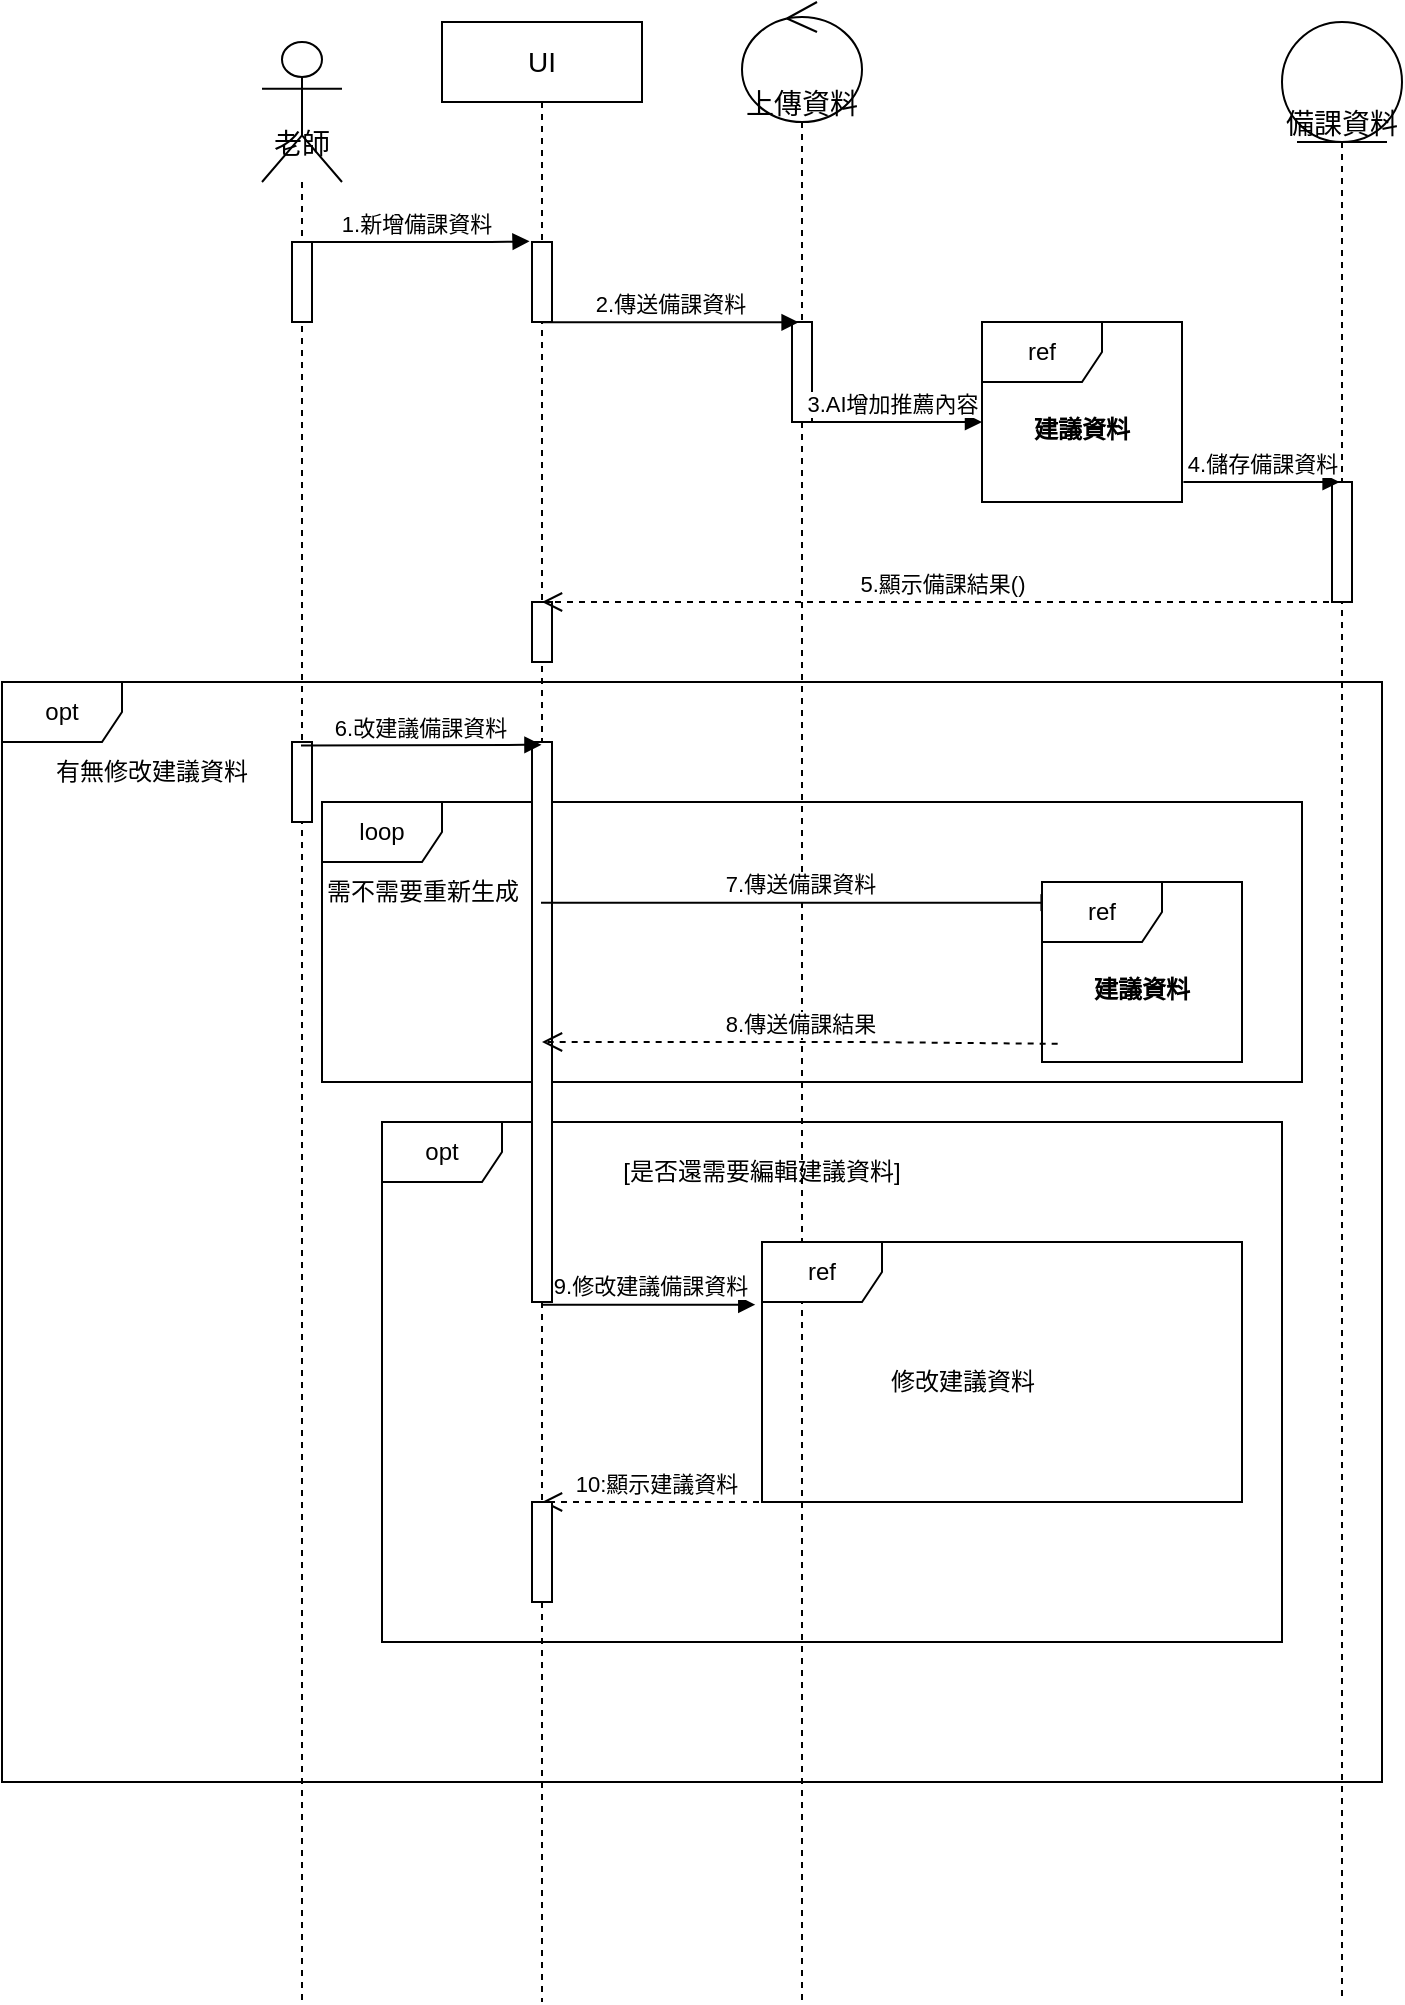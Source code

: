 <mxfile>
    <diagram name="第 1 页" id="_kCn5gWWrIlWfqqUU_DX">
        <mxGraphModel dx="576" dy="332" grid="1" gridSize="10" guides="1" tooltips="1" connect="1" arrows="1" fold="1" page="1" pageScale="1" pageWidth="1100" pageHeight="1700" math="0" shadow="0">
            <root>
                <mxCell id="0"/>
                <mxCell id="1" parent="0"/>
                <mxCell id="62" value="opt" style="shape=umlFrame;whiteSpace=wrap;html=1;" parent="1" vertex="1">
                    <mxGeometry y="420" width="690" height="550" as="geometry"/>
                </mxCell>
                <mxCell id="58" value="opt" style="shape=umlFrame;whiteSpace=wrap;html=1;" parent="1" vertex="1">
                    <mxGeometry x="190" y="640" width="450" height="260" as="geometry"/>
                </mxCell>
                <mxCell id="31" value="loop" style="shape=umlFrame;whiteSpace=wrap;html=1;" parent="1" vertex="1">
                    <mxGeometry x="160" y="480" width="490" height="140" as="geometry"/>
                </mxCell>
                <mxCell id="6" value="&lt;font style=&quot;font-size: 14px;&quot;&gt;老師&lt;/font&gt;" style="shape=umlLifeline;participant=umlActor;perimeter=lifelinePerimeter;whiteSpace=wrap;html=1;container=1;collapsible=0;recursiveResize=0;verticalAlign=top;spacingTop=36;outlineConnect=0;size=70;" parent="1" vertex="1">
                    <mxGeometry x="130" y="100" width="40" height="980" as="geometry"/>
                </mxCell>
                <mxCell id="48" value="" style="html=1;points=[];perimeter=orthogonalPerimeter;" parent="6" vertex="1">
                    <mxGeometry x="15" y="100" width="10" height="40" as="geometry"/>
                </mxCell>
                <mxCell id="49" value="" style="html=1;points=[];perimeter=orthogonalPerimeter;" parent="6" vertex="1">
                    <mxGeometry x="15" y="350" width="10" height="40" as="geometry"/>
                </mxCell>
                <mxCell id="8" value="UI" style="shape=umlLifeline;perimeter=lifelinePerimeter;whiteSpace=wrap;html=1;container=1;collapsible=0;recursiveResize=0;outlineConnect=0;fontSize=14;" parent="1" vertex="1">
                    <mxGeometry x="220" y="90" width="100" height="990" as="geometry"/>
                </mxCell>
                <mxCell id="15" value="" style="html=1;points=[];perimeter=orthogonalPerimeter;" parent="8" vertex="1">
                    <mxGeometry x="45" y="110" width="10" height="40" as="geometry"/>
                </mxCell>
                <mxCell id="24" value="" style="html=1;points=[];perimeter=orthogonalPerimeter;" parent="8" vertex="1">
                    <mxGeometry x="45" y="290" width="10" height="30" as="geometry"/>
                </mxCell>
                <mxCell id="27" value="" style="html=1;points=[];perimeter=orthogonalPerimeter;" parent="8" vertex="1">
                    <mxGeometry x="45" y="360" width="10" height="280" as="geometry"/>
                </mxCell>
                <mxCell id="56" value="10:顯示建議資料" style="html=1;verticalAlign=bottom;endArrow=open;dashed=1;endSize=8;" parent="8" edge="1">
                    <mxGeometry relative="1" as="geometry">
                        <mxPoint x="164.5" y="740" as="sourcePoint"/>
                        <mxPoint x="50" y="740" as="targetPoint"/>
                        <Array as="points">
                            <mxPoint x="85" y="740"/>
                        </Array>
                    </mxGeometry>
                </mxCell>
                <mxCell id="57" value="" style="html=1;points=[];perimeter=orthogonalPerimeter;" parent="8" vertex="1">
                    <mxGeometry x="45" y="740" width="10" height="50" as="geometry"/>
                </mxCell>
                <mxCell id="9" value="上傳資料" style="shape=umlLifeline;participant=umlControl;perimeter=lifelinePerimeter;whiteSpace=wrap;html=1;container=1;collapsible=0;recursiveResize=0;verticalAlign=top;spacingTop=36;outlineConnect=0;fontSize=14;size=60;align=center;" parent="1" vertex="1">
                    <mxGeometry x="370" y="80" width="60" height="1000" as="geometry"/>
                </mxCell>
                <mxCell id="17" value="" style="html=1;points=[];perimeter=orthogonalPerimeter;" parent="9" vertex="1">
                    <mxGeometry x="25" y="160" width="10" height="50" as="geometry"/>
                </mxCell>
                <mxCell id="67" value="5.顯示備課結果()" style="html=1;verticalAlign=bottom;endArrow=open;dashed=1;endSize=8;" parent="9" source="64" edge="1">
                    <mxGeometry x="-0.002" relative="1" as="geometry">
                        <mxPoint x="50.21" y="300.0" as="sourcePoint"/>
                        <mxPoint x="-100" y="300.0" as="targetPoint"/>
                        <mxPoint as="offset"/>
                    </mxGeometry>
                </mxCell>
                <mxCell id="14" value="1.新增備課資料" style="html=1;verticalAlign=bottom;startArrow=none;startFill=0;endArrow=block;startSize=8;entryX=-0.122;entryY=-0.009;entryDx=0;entryDy=0;entryPerimeter=0;" parent="1" source="6" target="15" edge="1">
                    <mxGeometry width="60" relative="1" as="geometry">
                        <mxPoint x="200" y="200" as="sourcePoint"/>
                        <mxPoint x="260" y="200" as="targetPoint"/>
                        <Array as="points">
                            <mxPoint x="250" y="200"/>
                        </Array>
                    </mxGeometry>
                </mxCell>
                <mxCell id="16" value="2.傳送備課資料" style="html=1;verticalAlign=bottom;startArrow=none;startFill=0;endArrow=block;startSize=8;entryX=0.33;entryY=0.003;entryDx=0;entryDy=0;entryPerimeter=0;" parent="1" source="8" target="17" edge="1">
                    <mxGeometry width="60" relative="1" as="geometry">
                        <mxPoint x="300" y="260" as="sourcePoint"/>
                        <mxPoint x="360" y="260" as="targetPoint"/>
                    </mxGeometry>
                </mxCell>
                <mxCell id="20" value="3.AI增加推薦內容" style="html=1;verticalAlign=bottom;startArrow=none;startFill=0;endArrow=block;startSize=8;" parent="1" source="9" edge="1">
                    <mxGeometry width="60" relative="1" as="geometry">
                        <mxPoint x="440" y="309" as="sourcePoint"/>
                        <mxPoint x="490" y="290" as="targetPoint"/>
                    </mxGeometry>
                </mxCell>
                <mxCell id="26" value="6.改建議備課資料" style="html=1;verticalAlign=bottom;startArrow=none;startFill=0;endArrow=block;startSize=8;entryX=0.473;entryY=0.005;entryDx=0;entryDy=0;entryPerimeter=0;" parent="1" target="27" edge="1">
                    <mxGeometry width="60" relative="1" as="geometry">
                        <mxPoint x="149.5" y="451.7" as="sourcePoint"/>
                        <mxPoint x="230" y="450" as="targetPoint"/>
                    </mxGeometry>
                </mxCell>
                <mxCell id="29" value="7.傳送備課資料" style="html=1;verticalAlign=bottom;startArrow=none;startFill=0;endArrow=block;startSize=8;entryX=0.283;entryY=0.005;entryDx=0;entryDy=0;entryPerimeter=0;" parent="1" edge="1">
                    <mxGeometry x="0.0" width="60" relative="1" as="geometry">
                        <mxPoint x="269.5" y="530.35" as="sourcePoint"/>
                        <mxPoint x="527.83" y="530.35" as="targetPoint"/>
                        <mxPoint as="offset"/>
                    </mxGeometry>
                </mxCell>
                <mxCell id="34" value="需不需要重新生成" style="text;html=1;align=center;verticalAlign=middle;resizable=0;points=[];autosize=1;strokeColor=none;fillColor=none;" parent="1" vertex="1">
                    <mxGeometry x="150" y="510" width="120" height="30" as="geometry"/>
                </mxCell>
                <mxCell id="42" value="8.傳送備課結果" style="html=1;verticalAlign=bottom;endArrow=open;dashed=1;endSize=8;exitX=0.283;exitY=1.013;exitDx=0;exitDy=0;exitPerimeter=0;" parent="1" edge="1">
                    <mxGeometry relative="1" as="geometry">
                        <mxPoint x="527.83" y="600.91" as="sourcePoint"/>
                        <mxPoint x="270" y="600" as="targetPoint"/>
                        <Array as="points">
                            <mxPoint x="427.75" y="600"/>
                        </Array>
                    </mxGeometry>
                </mxCell>
                <mxCell id="45" value="ref" style="shape=umlFrame;whiteSpace=wrap;html=1;" parent="1" vertex="1">
                    <mxGeometry x="380" y="700" width="240" height="130" as="geometry"/>
                </mxCell>
                <mxCell id="47" value="9.修改建議備課資料" style="html=1;verticalAlign=bottom;startArrow=none;startFill=0;endArrow=block;startSize=8;entryX=-0.014;entryY=0.241;entryDx=0;entryDy=0;entryPerimeter=0;" parent="1" source="8" target="45" edge="1">
                    <mxGeometry width="60" relative="1" as="geometry">
                        <mxPoint x="300" y="659" as="sourcePoint"/>
                        <mxPoint x="230" y="660" as="targetPoint"/>
                    </mxGeometry>
                </mxCell>
                <mxCell id="55" value="有無修改建議資料" style="text;html=1;align=center;verticalAlign=middle;whiteSpace=wrap;rounded=0;" parent="1" vertex="1">
                    <mxGeometry x="10" y="450" width="130" height="30" as="geometry"/>
                </mxCell>
                <mxCell id="61" value="[是否還需要編輯建議資料]" style="text;html=1;align=center;verticalAlign=middle;whiteSpace=wrap;rounded=0;" parent="1" vertex="1">
                    <mxGeometry x="300" y="650" width="160" height="30" as="geometry"/>
                </mxCell>
                <mxCell id="63" value="修改建議資料" style="text;html=1;align=center;verticalAlign=middle;resizable=0;points=[];autosize=1;strokeColor=none;fillColor=none;" parent="1" vertex="1">
                    <mxGeometry x="430" y="755" width="100" height="30" as="geometry"/>
                </mxCell>
                <mxCell id="64" value="備課資料" style="shape=umlLifeline;participant=umlEntity;perimeter=lifelinePerimeter;whiteSpace=wrap;html=1;container=1;collapsible=0;recursiveResize=0;verticalAlign=top;spacingTop=36;outlineConnect=0;fontSize=14;size=60;" parent="1" vertex="1">
                    <mxGeometry x="640" y="90" width="60" height="990" as="geometry"/>
                </mxCell>
                <mxCell id="69" value="" style="html=1;points=[];perimeter=orthogonalPerimeter;" parent="64" vertex="1">
                    <mxGeometry x="25" y="230" width="10" height="60" as="geometry"/>
                </mxCell>
                <mxCell id="66" value="4.儲存備課資料" style="html=1;verticalAlign=bottom;startArrow=none;startFill=0;endArrow=block;startSize=8;entryX=0.33;entryY=0.003;entryDx=0;entryDy=0;entryPerimeter=0;exitX=1.007;exitY=0.889;exitDx=0;exitDy=0;exitPerimeter=0;" parent="1" source="72" edge="1">
                    <mxGeometry width="60" relative="1" as="geometry">
                        <mxPoint x="531.64" y="319.46" as="sourcePoint"/>
                        <mxPoint x="668.8" y="320" as="targetPoint"/>
                    </mxGeometry>
                </mxCell>
                <mxCell id="71" value="ref" style="shape=umlFrame;whiteSpace=wrap;html=1;" vertex="1" parent="1">
                    <mxGeometry x="520" y="520" width="100" height="90" as="geometry"/>
                </mxCell>
                <mxCell id="72" value="ref" style="shape=umlFrame;whiteSpace=wrap;html=1;" vertex="1" parent="1">
                    <mxGeometry x="490" y="240" width="100" height="90" as="geometry"/>
                </mxCell>
                <mxCell id="73" value="建議資料" style="text;align=center;fontStyle=1;verticalAlign=middle;spacingLeft=3;spacingRight=3;strokeColor=none;rotatable=0;points=[[0,0.5],[1,0.5]];portConstraint=eastwest;" vertex="1" parent="1">
                    <mxGeometry x="500" y="280" width="80" height="26" as="geometry"/>
                </mxCell>
                <mxCell id="74" value="建議資料" style="text;align=center;fontStyle=1;verticalAlign=middle;spacingLeft=3;spacingRight=3;strokeColor=none;rotatable=0;points=[[0,0.5],[1,0.5]];portConstraint=eastwest;" vertex="1" parent="1">
                    <mxGeometry x="530" y="560" width="80" height="26" as="geometry"/>
                </mxCell>
            </root>
        </mxGraphModel>
    </diagram>
</mxfile>